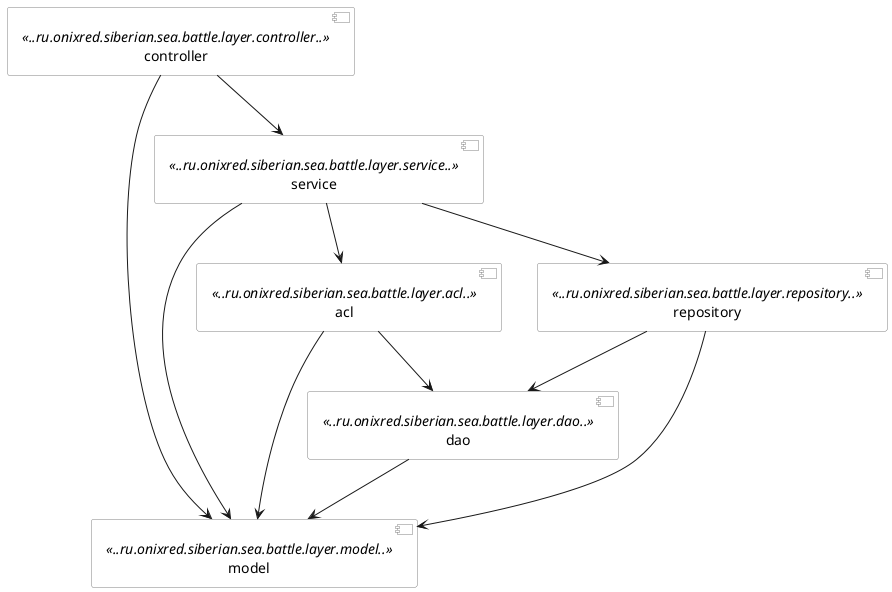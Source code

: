 


@startuml
skinparam componentStyle uml2
skinparam component {
  BorderColor #grey
  BackgroundColor #white
}

[controller] <<..ru.onixred.siberian.sea.battle.layer.controller..>>
[dao] <<..ru.onixred.siberian.sea.battle.layer.dao..>>
[model] <<..ru.onixred.siberian.sea.battle.layer.model..>>
[service] <<..ru.onixred.siberian.sea.battle.layer.service..>>
[acl] <<..ru.onixred.siberian.sea.battle.layer.acl..>>
[repository] <<..ru.onixred.siberian.sea.battle.layer.repository..>>

[controller] --> [model]
[controller] --> [service]

[service] --> [model]
[service] --> [acl]
[service] --> [repository]

[dao] --> [model]

[repository] --> [dao]
[repository] --> [model]

[acl] --> [model]
[acl] --> [dao]

@enduml